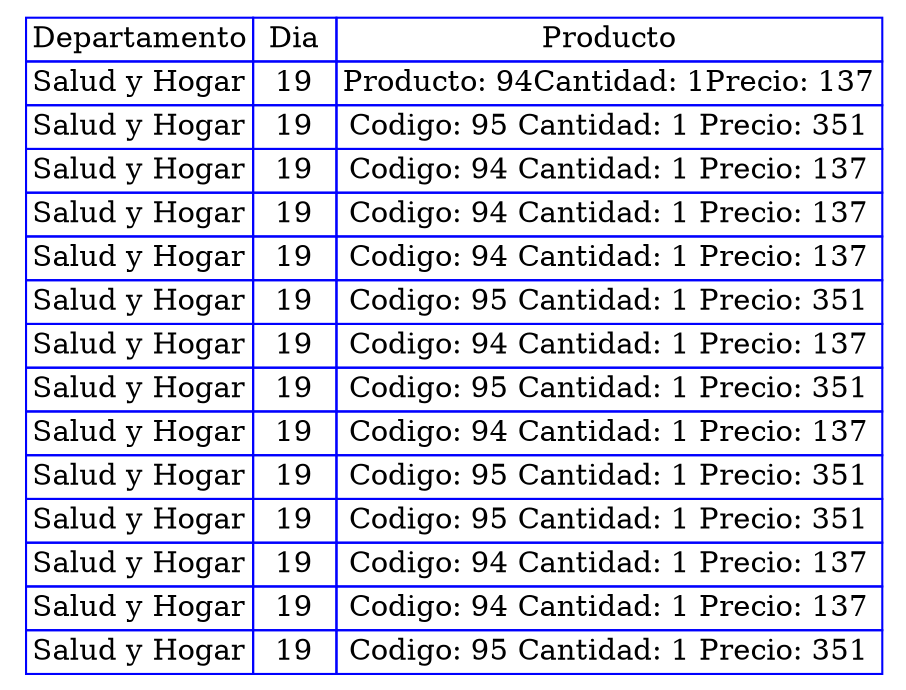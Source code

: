 digraph {
    tbl[
     shape=plaintext
     label=<
     <table border='0' cellborder='1' color='blue' cellspacing='0'>
<tr> <td>Departamento</td> <td> Dia </td> <td>Producto</td></tr>
<tr>
<td>Salud y Hogar</td>
<td>19</td>
<td>Producto: 94
Cantidad: 1
Precio: 137</td>
</tr><tr>
<td>Salud y Hogar</td>
<td>19</td>
<td>Codigo: 95 
Cantidad: 1 
Precio: 351</td>
</tr>
<tr>
<td>Salud y Hogar</td>
<td>19</td>
<td>Codigo: 94 
Cantidad: 1 
Precio: 137</td>
</tr>
<tr>
<td>Salud y Hogar</td>
<td>19</td>
<td>Codigo: 94 
Cantidad: 1 
Precio: 137</td>
</tr>
<tr>
<td>Salud y Hogar</td>
<td>19</td>
<td>Codigo: 94 
Cantidad: 1 
Precio: 137</td>
</tr>
<tr>
<td>Salud y Hogar</td>
<td>19</td>
<td>Codigo: 95 
Cantidad: 1 
Precio: 351</td>
</tr>
<tr>
<td>Salud y Hogar</td>
<td>19</td>
<td>Codigo: 94 
Cantidad: 1 
Precio: 137</td>
</tr>
<tr>
<td>Salud y Hogar</td>
<td>19</td>
<td>Codigo: 95 
Cantidad: 1 
Precio: 351</td>
</tr>
<tr>
<td>Salud y Hogar</td>
<td>19</td>
<td>Codigo: 94 
Cantidad: 1 
Precio: 137</td>
</tr>
<tr>
<td>Salud y Hogar</td>
<td>19</td>
<td>Codigo: 95 
Cantidad: 1 
Precio: 351</td>
</tr>
<tr>
<td>Salud y Hogar</td>
<td>19</td>
<td>Codigo: 95 
Cantidad: 1 
Precio: 351</td>
</tr>
<tr>
<td>Salud y Hogar</td>
<td>19</td>
<td>Codigo: 94 
Cantidad: 1 
Precio: 137</td>
</tr>
<tr>
<td>Salud y Hogar</td>
<td>19</td>
<td>Codigo: 94 
Cantidad: 1 
Precio: 137</td>
</tr>
<tr>
<td>Salud y Hogar</td>
<td>19</td>
<td>Codigo: 95 
Cantidad: 1 
Precio: 351</td>
</tr>
</table>
    >];
}